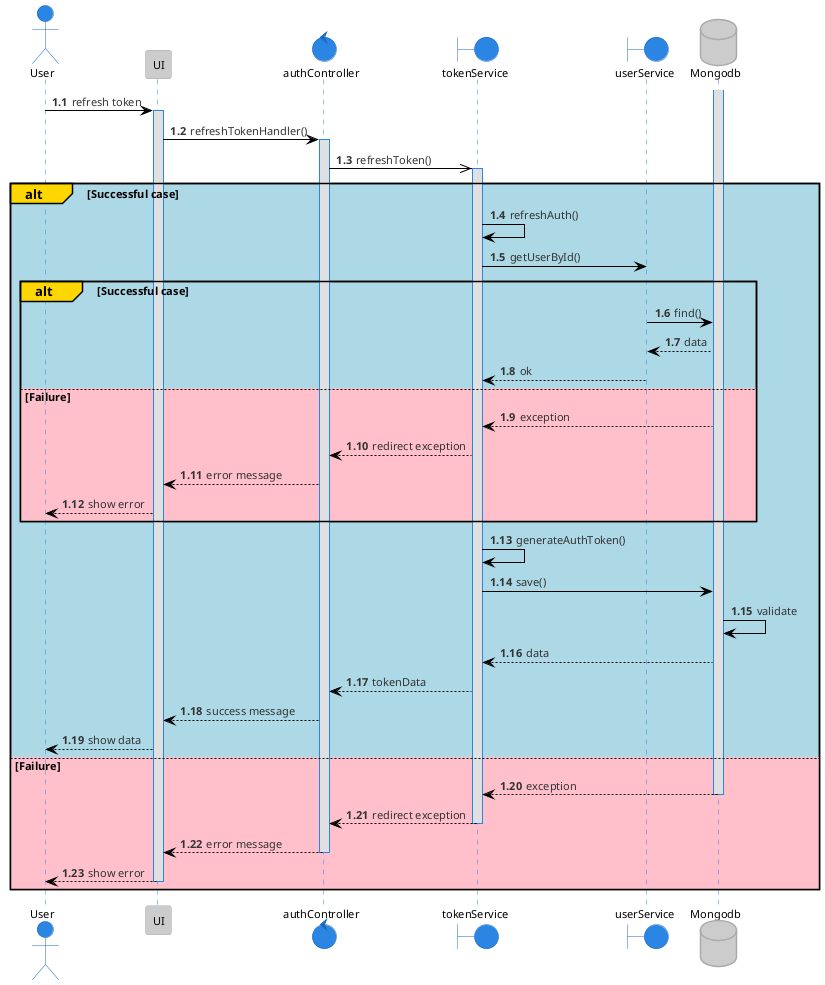 @startuml refreshTokenSequence
!theme reddress-lightblue

autonumber 1.1
actor User
participant UI
control  authController
boundary tokenService
boundary userService
database Mongodb

User -> UI: refresh token
activate UI
UI -> authController: refreshTokenHandler()
activate authController

authController ->> tokenService: refreshToken()
activate tokenService
alt#Gold #LightBlue Successful case
    tokenService -> tokenService: refreshAuth()
    tokenService -> userService: getUserById()
    alt#Gold #LightBlue Successful case
        userService -> Mongodb: find()
        Mongodb --> userService: data
        userService --> tokenService: ok
    else #Pink Failure
        Mongodb --> tokenService: exception
        tokenService --> authController: redirect exception
        authController --> UI: error message
        UI --> User: show error
    end
    activate Mongodb
    tokenService -> tokenService: generateAuthToken()
    tokenService -> Mongodb: save()
    Mongodb -> Mongodb: validate
    Mongodb --> tokenService: data
    tokenService --> authController: tokenData
    authController --> UI: success message
    UI --> User: show data
else #Pink Failure
    Mongodb --> tokenService: exception
    deactivate Mongodb
    tokenService --> authController: redirect exception
    deactivate tokenService
    authController --> UI: error message
    deactivate authController
    UI --> User: show error
    deactivate UI
end

@enduml